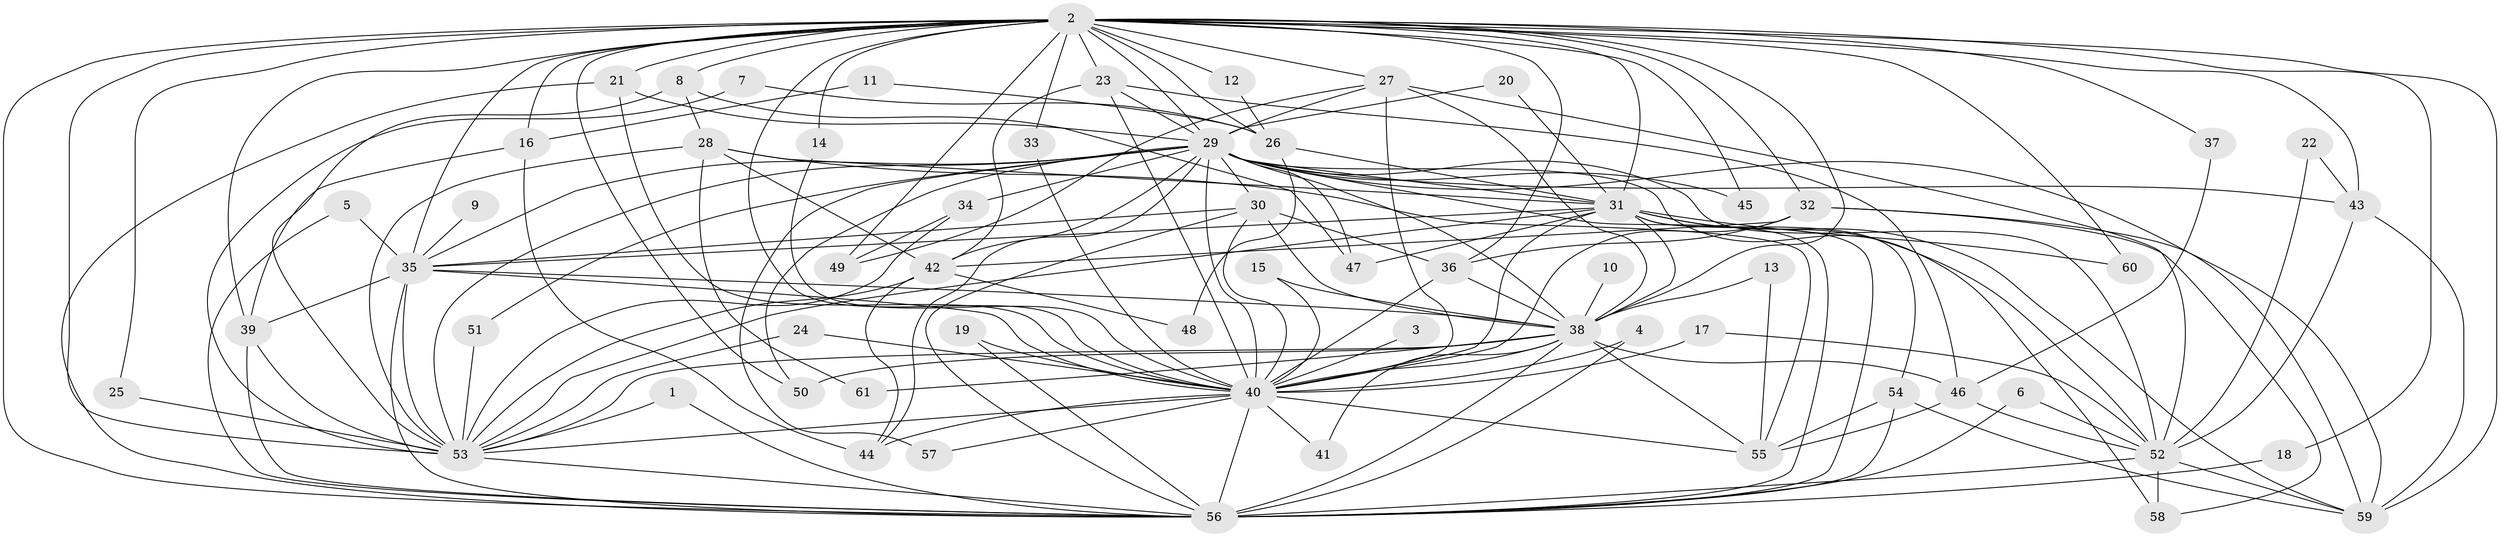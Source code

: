 // original degree distribution, {28: 0.00819672131147541, 18: 0.00819672131147541, 20: 0.00819672131147541, 23: 0.01639344262295082, 30: 0.00819672131147541, 13: 0.00819672131147541, 21: 0.00819672131147541, 12: 0.00819672131147541, 27: 0.00819672131147541, 2: 0.5655737704918032, 7: 0.01639344262295082, 5: 0.08196721311475409, 4: 0.07377049180327869, 8: 0.00819672131147541, 3: 0.14754098360655737, 11: 0.00819672131147541, 6: 0.01639344262295082}
// Generated by graph-tools (version 1.1) at 2025/25/03/09/25 03:25:52]
// undirected, 61 vertices, 166 edges
graph export_dot {
graph [start="1"]
  node [color=gray90,style=filled];
  1;
  2;
  3;
  4;
  5;
  6;
  7;
  8;
  9;
  10;
  11;
  12;
  13;
  14;
  15;
  16;
  17;
  18;
  19;
  20;
  21;
  22;
  23;
  24;
  25;
  26;
  27;
  28;
  29;
  30;
  31;
  32;
  33;
  34;
  35;
  36;
  37;
  38;
  39;
  40;
  41;
  42;
  43;
  44;
  45;
  46;
  47;
  48;
  49;
  50;
  51;
  52;
  53;
  54;
  55;
  56;
  57;
  58;
  59;
  60;
  61;
  1 -- 53 [weight=1.0];
  1 -- 56 [weight=1.0];
  2 -- 8 [weight=1.0];
  2 -- 12 [weight=2.0];
  2 -- 14 [weight=1.0];
  2 -- 16 [weight=1.0];
  2 -- 18 [weight=1.0];
  2 -- 21 [weight=1.0];
  2 -- 23 [weight=1.0];
  2 -- 25 [weight=1.0];
  2 -- 26 [weight=2.0];
  2 -- 27 [weight=1.0];
  2 -- 29 [weight=3.0];
  2 -- 31 [weight=2.0];
  2 -- 32 [weight=1.0];
  2 -- 33 [weight=1.0];
  2 -- 35 [weight=5.0];
  2 -- 36 [weight=1.0];
  2 -- 37 [weight=1.0];
  2 -- 38 [weight=2.0];
  2 -- 39 [weight=1.0];
  2 -- 40 [weight=2.0];
  2 -- 43 [weight=1.0];
  2 -- 45 [weight=1.0];
  2 -- 49 [weight=1.0];
  2 -- 50 [weight=1.0];
  2 -- 53 [weight=2.0];
  2 -- 56 [weight=3.0];
  2 -- 59 [weight=1.0];
  2 -- 60 [weight=1.0];
  3 -- 40 [weight=1.0];
  4 -- 40 [weight=1.0];
  4 -- 56 [weight=1.0];
  5 -- 35 [weight=1.0];
  5 -- 56 [weight=1.0];
  6 -- 52 [weight=1.0];
  6 -- 56 [weight=1.0];
  7 -- 26 [weight=1.0];
  7 -- 53 [weight=1.0];
  8 -- 28 [weight=1.0];
  8 -- 47 [weight=1.0];
  8 -- 53 [weight=2.0];
  9 -- 35 [weight=2.0];
  10 -- 38 [weight=1.0];
  11 -- 16 [weight=1.0];
  11 -- 26 [weight=1.0];
  12 -- 26 [weight=1.0];
  13 -- 38 [weight=1.0];
  13 -- 55 [weight=1.0];
  14 -- 40 [weight=1.0];
  15 -- 38 [weight=1.0];
  15 -- 40 [weight=1.0];
  16 -- 39 [weight=1.0];
  16 -- 44 [weight=1.0];
  17 -- 40 [weight=1.0];
  17 -- 52 [weight=1.0];
  18 -- 56 [weight=1.0];
  19 -- 40 [weight=1.0];
  19 -- 56 [weight=1.0];
  20 -- 29 [weight=1.0];
  20 -- 31 [weight=1.0];
  21 -- 29 [weight=1.0];
  21 -- 40 [weight=1.0];
  21 -- 56 [weight=1.0];
  22 -- 43 [weight=1.0];
  22 -- 52 [weight=1.0];
  23 -- 29 [weight=1.0];
  23 -- 40 [weight=1.0];
  23 -- 42 [weight=1.0];
  23 -- 46 [weight=1.0];
  24 -- 40 [weight=1.0];
  24 -- 53 [weight=2.0];
  25 -- 53 [weight=1.0];
  26 -- 31 [weight=2.0];
  26 -- 48 [weight=1.0];
  27 -- 29 [weight=1.0];
  27 -- 38 [weight=1.0];
  27 -- 40 [weight=1.0];
  27 -- 49 [weight=1.0];
  27 -- 52 [weight=1.0];
  28 -- 31 [weight=1.0];
  28 -- 42 [weight=1.0];
  28 -- 53 [weight=1.0];
  28 -- 55 [weight=1.0];
  28 -- 61 [weight=1.0];
  29 -- 30 [weight=1.0];
  29 -- 31 [weight=1.0];
  29 -- 34 [weight=2.0];
  29 -- 35 [weight=2.0];
  29 -- 38 [weight=1.0];
  29 -- 40 [weight=2.0];
  29 -- 42 [weight=1.0];
  29 -- 43 [weight=2.0];
  29 -- 44 [weight=1.0];
  29 -- 45 [weight=1.0];
  29 -- 47 [weight=1.0];
  29 -- 50 [weight=1.0];
  29 -- 51 [weight=1.0];
  29 -- 52 [weight=2.0];
  29 -- 53 [weight=1.0];
  29 -- 56 [weight=2.0];
  29 -- 57 [weight=1.0];
  29 -- 58 [weight=1.0];
  29 -- 59 [weight=1.0];
  30 -- 35 [weight=1.0];
  30 -- 36 [weight=1.0];
  30 -- 38 [weight=1.0];
  30 -- 40 [weight=1.0];
  30 -- 56 [weight=1.0];
  31 -- 35 [weight=2.0];
  31 -- 38 [weight=1.0];
  31 -- 40 [weight=3.0];
  31 -- 47 [weight=1.0];
  31 -- 52 [weight=1.0];
  31 -- 53 [weight=1.0];
  31 -- 54 [weight=1.0];
  31 -- 56 [weight=2.0];
  31 -- 59 [weight=1.0];
  31 -- 60 [weight=1.0];
  32 -- 36 [weight=1.0];
  32 -- 40 [weight=1.0];
  32 -- 42 [weight=1.0];
  32 -- 58 [weight=1.0];
  32 -- 59 [weight=1.0];
  33 -- 40 [weight=1.0];
  34 -- 49 [weight=1.0];
  34 -- 53 [weight=2.0];
  35 -- 38 [weight=2.0];
  35 -- 39 [weight=2.0];
  35 -- 40 [weight=2.0];
  35 -- 53 [weight=2.0];
  35 -- 56 [weight=2.0];
  36 -- 38 [weight=1.0];
  36 -- 40 [weight=1.0];
  37 -- 46 [weight=1.0];
  38 -- 40 [weight=1.0];
  38 -- 41 [weight=1.0];
  38 -- 46 [weight=1.0];
  38 -- 50 [weight=1.0];
  38 -- 53 [weight=1.0];
  38 -- 55 [weight=1.0];
  38 -- 56 [weight=1.0];
  38 -- 61 [weight=1.0];
  39 -- 53 [weight=1.0];
  39 -- 56 [weight=1.0];
  40 -- 41 [weight=1.0];
  40 -- 44 [weight=1.0];
  40 -- 53 [weight=2.0];
  40 -- 55 [weight=1.0];
  40 -- 56 [weight=2.0];
  40 -- 57 [weight=1.0];
  42 -- 44 [weight=1.0];
  42 -- 48 [weight=1.0];
  42 -- 53 [weight=1.0];
  43 -- 52 [weight=1.0];
  43 -- 59 [weight=1.0];
  46 -- 52 [weight=2.0];
  46 -- 55 [weight=1.0];
  51 -- 53 [weight=1.0];
  52 -- 56 [weight=1.0];
  52 -- 58 [weight=1.0];
  52 -- 59 [weight=1.0];
  53 -- 56 [weight=1.0];
  54 -- 55 [weight=1.0];
  54 -- 56 [weight=1.0];
  54 -- 59 [weight=1.0];
}
